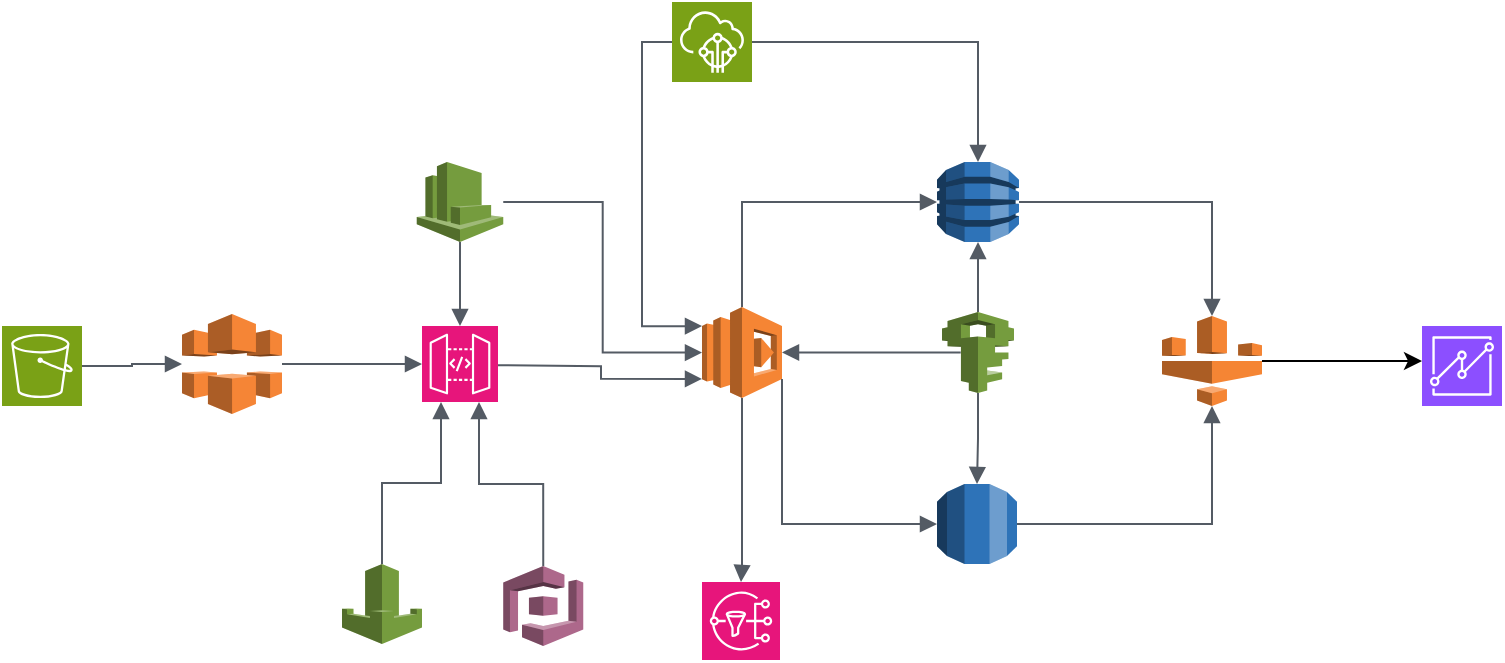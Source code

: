 <mxfile version="26.0.8">
  <diagram name="Page-1" id="uXDkPBCT3kz6zS12avih">
    <mxGraphModel dx="533" dy="494" grid="1" gridSize="10" guides="1" tooltips="1" connect="1" arrows="1" fold="1" page="1" pageScale="1" pageWidth="850" pageHeight="1100" math="0" shadow="0">
      <root>
        <mxCell id="0" />
        <mxCell id="1" parent="0" />
        <mxCell id="fxHwsIN__3KsOwAVJdF0-2" value="" style="outlineConnect=0;dashed=0;verticalLabelPosition=bottom;verticalAlign=top;align=center;html=1;shape=mxgraph.aws3.cloudfront;fillColor=#F58536;gradientColor=none;" vertex="1" parent="1">
          <mxGeometry x="140" y="276" width="50" height="50" as="geometry" />
        </mxCell>
        <mxCell id="fxHwsIN__3KsOwAVJdF0-66" style="edgeStyle=elbowEdgeStyle;rounded=0;orthogonalLoop=1;jettySize=auto;elbow=vertical;html=1;" edge="1" parent="1" source="fxHwsIN__3KsOwAVJdF0-5">
          <mxGeometry relative="1" as="geometry">
            <mxPoint x="260" y="300" as="targetPoint" />
          </mxGeometry>
        </mxCell>
        <mxCell id="fxHwsIN__3KsOwAVJdF0-5" value="" style="sketch=0;points=[[0,0,0],[0.25,0,0],[0.5,0,0],[0.75,0,0],[1,0,0],[0,1,0],[0.25,1,0],[0.5,1,0],[0.75,1,0],[1,1,0],[0,0.25,0],[0,0.5,0],[0,0.75,0],[1,0.25,0],[1,0.5,0],[1,0.75,0]];outlineConnect=0;fontColor=#232F3E;fillColor=#E7157B;strokeColor=#ffffff;dashed=0;verticalLabelPosition=bottom;verticalAlign=top;align=center;html=1;fontSize=12;fontStyle=0;aspect=fixed;shape=mxgraph.aws4.resourceIcon;resIcon=mxgraph.aws4.api_gateway;" vertex="1" parent="1">
          <mxGeometry x="260" y="282" width="38" height="38" as="geometry" />
        </mxCell>
        <mxCell id="fxHwsIN__3KsOwAVJdF0-7" value="" style="outlineConnect=0;dashed=0;verticalLabelPosition=bottom;verticalAlign=top;align=center;html=1;shape=mxgraph.aws3.lambda;fillColor=#F58534;gradientColor=none;" vertex="1" parent="1">
          <mxGeometry x="400" y="272.5" width="40" height="45.5" as="geometry" />
        </mxCell>
        <mxCell id="fxHwsIN__3KsOwAVJdF0-10" value="" style="edgeStyle=orthogonalEdgeStyle;html=1;endArrow=block;elbow=vertical;startArrow=none;endFill=1;strokeColor=#545B64;rounded=0;entryX=0;entryY=0.5;entryDx=0;entryDy=0;entryPerimeter=0;exitX=1;exitY=0.5;exitDx=0;exitDy=0;exitPerimeter=0;" edge="1" parent="1" source="fxHwsIN__3KsOwAVJdF0-1" target="fxHwsIN__3KsOwAVJdF0-2">
          <mxGeometry width="100" relative="1" as="geometry">
            <mxPoint x="50" y="299.5" as="sourcePoint" />
            <mxPoint x="100" y="299.5" as="targetPoint" />
            <Array as="points" />
          </mxGeometry>
        </mxCell>
        <mxCell id="fxHwsIN__3KsOwAVJdF0-13" value="" style="outlineConnect=0;dashed=0;verticalLabelPosition=bottom;verticalAlign=top;align=center;html=1;shape=mxgraph.aws3.waf;fillColor=#759C3E;gradientColor=none;" vertex="1" parent="1">
          <mxGeometry x="220" y="401" width="40" height="40" as="geometry" />
        </mxCell>
        <mxCell id="fxHwsIN__3KsOwAVJdF0-14" value="" style="outlineConnect=0;dashed=0;verticalLabelPosition=bottom;verticalAlign=top;align=center;html=1;shape=mxgraph.aws3.cognito;fillColor=#AD688B;gradientColor=none;" vertex="1" parent="1">
          <mxGeometry x="300.63" y="402" width="40" height="40" as="geometry" />
        </mxCell>
        <mxCell id="fxHwsIN__3KsOwAVJdF0-15" value="" style="edgeStyle=orthogonalEdgeStyle;html=1;endArrow=block;elbow=vertical;startArrow=none;endFill=1;strokeColor=#545B64;rounded=0;entryX=0.25;entryY=1;entryDx=0;entryDy=0;entryPerimeter=0;exitX=0.5;exitY=0;exitDx=0;exitDy=0;exitPerimeter=0;" edge="1" parent="1" source="fxHwsIN__3KsOwAVJdF0-13" target="fxHwsIN__3KsOwAVJdF0-5">
          <mxGeometry width="100" relative="1" as="geometry">
            <mxPoint x="180" y="360" as="sourcePoint" />
            <mxPoint x="220" y="340" as="targetPoint" />
          </mxGeometry>
        </mxCell>
        <mxCell id="fxHwsIN__3KsOwAVJdF0-19" value="" style="edgeStyle=orthogonalEdgeStyle;html=1;endArrow=block;elbow=vertical;startArrow=none;endFill=1;strokeColor=#545B64;rounded=0;exitX=1;exitY=0.79;exitDx=0;exitDy=0;exitPerimeter=0;entryX=0;entryY=0.5;entryDx=0;entryDy=0;entryPerimeter=0;" edge="1" parent="1" source="fxHwsIN__3KsOwAVJdF0-7" target="fxHwsIN__3KsOwAVJdF0-18">
          <mxGeometry width="100" relative="1" as="geometry">
            <mxPoint x="330" y="380.5" as="sourcePoint" />
            <mxPoint x="400" y="380.5" as="targetPoint" />
            <Array as="points">
              <mxPoint x="440" y="381" />
            </Array>
          </mxGeometry>
        </mxCell>
        <mxCell id="fxHwsIN__3KsOwAVJdF0-22" value="" style="edgeStyle=orthogonalEdgeStyle;html=1;endArrow=block;elbow=vertical;startArrow=none;endFill=1;strokeColor=#545B64;rounded=0;exitX=0.5;exitY=0;exitDx=0;exitDy=0;exitPerimeter=0;entryX=0;entryY=0.5;entryDx=0;entryDy=0;entryPerimeter=0;" edge="1" parent="1" source="fxHwsIN__3KsOwAVJdF0-7" target="fxHwsIN__3KsOwAVJdF0-9">
          <mxGeometry width="100" relative="1" as="geometry">
            <mxPoint x="350" y="219.5" as="sourcePoint" />
            <mxPoint x="400" y="219.5" as="targetPoint" />
            <Array as="points">
              <mxPoint x="420" y="220" />
            </Array>
          </mxGeometry>
        </mxCell>
        <mxCell id="fxHwsIN__3KsOwAVJdF0-28" value="" style="edgeStyle=orthogonalEdgeStyle;html=1;endArrow=block;elbow=vertical;startArrow=none;endFill=1;strokeColor=#545B64;rounded=0;entryX=0.5;entryY=0;entryDx=0;entryDy=0;entryPerimeter=0;" edge="1" parent="1" source="fxHwsIN__3KsOwAVJdF0-9" target="fxHwsIN__3KsOwAVJdF0-27">
          <mxGeometry width="100" relative="1" as="geometry">
            <mxPoint x="441" y="219.5" as="sourcePoint" />
            <mxPoint x="520" y="270" as="targetPoint" />
          </mxGeometry>
        </mxCell>
        <mxCell id="fxHwsIN__3KsOwAVJdF0-30" value="" style="edgeStyle=orthogonalEdgeStyle;html=1;endArrow=block;elbow=vertical;startArrow=none;endFill=1;strokeColor=#545B64;rounded=0;entryX=0.5;entryY=1;entryDx=0;entryDy=0;entryPerimeter=0;" edge="1" parent="1" source="fxHwsIN__3KsOwAVJdF0-18" target="fxHwsIN__3KsOwAVJdF0-27">
          <mxGeometry width="100" relative="1" as="geometry">
            <mxPoint x="441" y="380" as="sourcePoint" />
            <mxPoint x="520" y="431" as="targetPoint" />
          </mxGeometry>
        </mxCell>
        <mxCell id="fxHwsIN__3KsOwAVJdF0-33" style="edgeStyle=elbowEdgeStyle;rounded=0;orthogonalLoop=1;jettySize=auto;elbow=vertical;html=1;exitX=1;exitY=0.5;exitDx=0;exitDy=0;exitPerimeter=0;" edge="1" parent="1" source="fxHwsIN__3KsOwAVJdF0-27" target="fxHwsIN__3KsOwAVJdF0-31">
          <mxGeometry relative="1" as="geometry">
            <mxPoint x="640" y="300" as="sourcePoint" />
          </mxGeometry>
        </mxCell>
        <mxCell id="fxHwsIN__3KsOwAVJdF0-31" value="" style="sketch=0;points=[[0,0,0],[0.25,0,0],[0.5,0,0],[0.75,0,0],[1,0,0],[0,1,0],[0.25,1,0],[0.5,1,0],[0.75,1,0],[1,1,0],[0,0.25,0],[0,0.5,0],[0,0.75,0],[1,0.25,0],[1,0.5,0],[1,0.75,0]];outlineConnect=0;fontColor=#232F3E;fillColor=#8C4FFF;strokeColor=#ffffff;dashed=0;verticalLabelPosition=bottom;verticalAlign=top;align=center;html=1;fontSize=12;fontStyle=0;aspect=fixed;shape=mxgraph.aws4.resourceIcon;resIcon=mxgraph.aws4.quicksight;" vertex="1" parent="1">
          <mxGeometry x="760" y="282" width="40" height="40" as="geometry" />
        </mxCell>
        <mxCell id="fxHwsIN__3KsOwAVJdF0-35" value="" style="edgeStyle=orthogonalEdgeStyle;html=1;endArrow=block;elbow=vertical;startArrow=none;endFill=1;strokeColor=#545B64;rounded=0;entryX=0;entryY=0.5;entryDx=0;entryDy=0;entryPerimeter=0;" edge="1" parent="1" source="fxHwsIN__3KsOwAVJdF0-23" target="fxHwsIN__3KsOwAVJdF0-7">
          <mxGeometry width="100" relative="1" as="geometry">
            <mxPoint x="240" y="219.5" as="sourcePoint" />
            <mxPoint x="340" y="219.5" as="targetPoint" />
          </mxGeometry>
        </mxCell>
        <mxCell id="fxHwsIN__3KsOwAVJdF0-36" value="" style="sketch=0;points=[[0,0,0],[0.25,0,0],[0.5,0,0],[0.75,0,0],[1,0,0],[0,1,0],[0.25,1,0],[0.5,1,0],[0.75,1,0],[1,1,0],[0,0.25,0],[0,0.5,0],[0,0.75,0],[1,0.25,0],[1,0.5,0],[1,0.75,0]];outlineConnect=0;fontColor=#232F3E;fillColor=#E7157B;strokeColor=#ffffff;dashed=0;verticalLabelPosition=bottom;verticalAlign=top;align=center;html=1;fontSize=12;fontStyle=0;aspect=fixed;shape=mxgraph.aws4.resourceIcon;resIcon=mxgraph.aws4.sns;" vertex="1" parent="1">
          <mxGeometry x="400" y="410" width="39" height="39" as="geometry" />
        </mxCell>
        <mxCell id="fxHwsIN__3KsOwAVJdF0-37" value="" style="edgeStyle=orthogonalEdgeStyle;html=1;endArrow=block;elbow=vertical;startArrow=none;endFill=1;strokeColor=#545B64;rounded=0;exitX=0.5;exitY=1;exitDx=0;exitDy=0;exitPerimeter=0;entryX=0.5;entryY=0;entryDx=0;entryDy=0;entryPerimeter=0;" edge="1" parent="1" source="fxHwsIN__3KsOwAVJdF0-7" target="fxHwsIN__3KsOwAVJdF0-36">
          <mxGeometry width="100" relative="1" as="geometry">
            <mxPoint x="409.98" y="290" as="sourcePoint" />
            <mxPoint x="400" y="400" as="targetPoint" />
            <Array as="points">
              <mxPoint x="420" y="402" />
            </Array>
          </mxGeometry>
        </mxCell>
        <mxCell id="fxHwsIN__3KsOwAVJdF0-27" value="" style="outlineConnect=0;dashed=0;verticalLabelPosition=bottom;verticalAlign=top;align=center;html=1;shape=mxgraph.aws3.glue;fillColor=#F58534;gradientColor=none;" vertex="1" parent="1">
          <mxGeometry x="630" y="277" width="50" height="45" as="geometry" />
        </mxCell>
        <mxCell id="fxHwsIN__3KsOwAVJdF0-42" value="" style="outlineConnect=0;dashed=0;verticalLabelPosition=bottom;verticalAlign=top;align=center;html=1;shape=mxgraph.aws3.iam;fillColor=#759C3E;gradientColor=none;" vertex="1" parent="1">
          <mxGeometry x="520" y="275" width="36" height="40.5" as="geometry" />
        </mxCell>
        <mxCell id="fxHwsIN__3KsOwAVJdF0-43" value="" style="edgeStyle=orthogonalEdgeStyle;html=1;endArrow=block;elbow=vertical;startArrow=none;endFill=1;strokeColor=#545B64;rounded=0;exitX=0.26;exitY=0.5;exitDx=0;exitDy=0;exitPerimeter=0;entryX=1;entryY=0.5;entryDx=0;entryDy=0;entryPerimeter=0;" edge="1" parent="1" source="fxHwsIN__3KsOwAVJdF0-42" target="fxHwsIN__3KsOwAVJdF0-7">
          <mxGeometry width="100" relative="1" as="geometry">
            <mxPoint x="430" y="300" as="sourcePoint" />
            <mxPoint x="380" y="300" as="targetPoint" />
          </mxGeometry>
        </mxCell>
        <mxCell id="fxHwsIN__3KsOwAVJdF0-9" value="" style="outlineConnect=0;dashed=0;verticalLabelPosition=bottom;verticalAlign=top;align=center;html=1;shape=mxgraph.aws3.dynamo_db;fillColor=#2E73B8;gradientColor=none;" vertex="1" parent="1">
          <mxGeometry x="517.5" y="200" width="41" height="40" as="geometry" />
        </mxCell>
        <mxCell id="fxHwsIN__3KsOwAVJdF0-46" value="" style="edgeStyle=orthogonalEdgeStyle;html=1;endArrow=block;elbow=vertical;startArrow=none;endFill=1;strokeColor=#545B64;rounded=0;entryX=0.5;entryY=0;entryDx=0;entryDy=0;entryPerimeter=0;exitX=1;exitY=0.5;exitDx=0;exitDy=0;exitPerimeter=0;" edge="1" parent="1" source="fxHwsIN__3KsOwAVJdF0-53" target="fxHwsIN__3KsOwAVJdF0-9">
          <mxGeometry width="100" relative="1" as="geometry">
            <mxPoint x="361" y="139.47" as="sourcePoint" />
            <mxPoint x="461" y="139.47" as="targetPoint" />
          </mxGeometry>
        </mxCell>
        <mxCell id="fxHwsIN__3KsOwAVJdF0-48" value="" style="edgeStyle=orthogonalEdgeStyle;html=1;endArrow=block;elbow=vertical;startArrow=none;endFill=1;strokeColor=#545B64;rounded=0;exitX=0.5;exitY=1;exitDx=0;exitDy=0;exitPerimeter=0;entryX=0.5;entryY=0;entryDx=0;entryDy=0;entryPerimeter=0;" edge="1" parent="1" source="fxHwsIN__3KsOwAVJdF0-23" target="fxHwsIN__3KsOwAVJdF0-5">
          <mxGeometry width="100" relative="1" as="geometry">
            <mxPoint x="251.15" y="240" as="sourcePoint" />
            <mxPoint x="251.15" y="280" as="targetPoint" />
          </mxGeometry>
        </mxCell>
        <mxCell id="fxHwsIN__3KsOwAVJdF0-50" value="" style="edgeStyle=orthogonalEdgeStyle;html=1;endArrow=block;elbow=vertical;startArrow=none;endFill=1;strokeColor=#545B64;rounded=0;entryX=0.5;entryY=1;entryDx=0;entryDy=0;entryPerimeter=0;" edge="1" parent="1" source="fxHwsIN__3KsOwAVJdF0-42" target="fxHwsIN__3KsOwAVJdF0-9">
          <mxGeometry width="100" relative="1" as="geometry">
            <mxPoint x="443" y="270" as="sourcePoint" />
            <mxPoint x="443" y="240" as="targetPoint" />
          </mxGeometry>
        </mxCell>
        <mxCell id="fxHwsIN__3KsOwAVJdF0-18" value="" style="outlineConnect=0;dashed=0;verticalLabelPosition=bottom;verticalAlign=top;align=center;html=1;shape=mxgraph.aws3.rds;fillColor=#2E73B8;gradientColor=none;" vertex="1" parent="1">
          <mxGeometry x="517.5" y="361" width="40" height="40" as="geometry" />
        </mxCell>
        <mxCell id="fxHwsIN__3KsOwAVJdF0-52" value="" style="edgeStyle=orthogonalEdgeStyle;html=1;endArrow=block;elbow=vertical;startArrow=none;endFill=1;strokeColor=#545B64;rounded=0;entryX=0.5;entryY=0;entryDx=0;entryDy=0;entryPerimeter=0;exitX=0.5;exitY=1;exitDx=0;exitDy=0;exitPerimeter=0;" edge="1" parent="1" source="fxHwsIN__3KsOwAVJdF0-42" target="fxHwsIN__3KsOwAVJdF0-18">
          <mxGeometry width="100" relative="1" as="geometry">
            <mxPoint x="443" y="320" as="sourcePoint" />
            <mxPoint x="442.8" y="357" as="targetPoint" />
          </mxGeometry>
        </mxCell>
        <mxCell id="fxHwsIN__3KsOwAVJdF0-53" value="" style="sketch=0;points=[[0,0,0],[0.25,0,0],[0.5,0,0],[0.75,0,0],[1,0,0],[0,1,0],[0.25,1,0],[0.5,1,0],[0.75,1,0],[1,1,0],[0,0.25,0],[0,0.5,0],[0,0.75,0],[1,0.25,0],[1,0.5,0],[1,0.75,0]];outlineConnect=0;fontColor=#232F3E;fillColor=#7AA116;strokeColor=#ffffff;dashed=0;verticalLabelPosition=bottom;verticalAlign=top;align=center;html=1;fontSize=12;fontStyle=0;aspect=fixed;shape=mxgraph.aws4.resourceIcon;resIcon=mxgraph.aws4.iot_core;" vertex="1" parent="1">
          <mxGeometry x="385" y="120" width="40" height="40" as="geometry" />
        </mxCell>
        <mxCell id="fxHwsIN__3KsOwAVJdF0-56" value="" style="edgeStyle=orthogonalEdgeStyle;html=1;endArrow=block;elbow=vertical;startArrow=none;endFill=1;strokeColor=#545B64;rounded=0;entryX=0;entryY=0.21;entryDx=0;entryDy=0;entryPerimeter=0;exitX=0;exitY=0.5;exitDx=0;exitDy=0;exitPerimeter=0;" edge="1" parent="1" source="fxHwsIN__3KsOwAVJdF0-53" target="fxHwsIN__3KsOwAVJdF0-7">
          <mxGeometry width="100" relative="1" as="geometry">
            <mxPoint x="380" y="160" as="sourcePoint" />
            <mxPoint x="390" y="190" as="targetPoint" />
            <Array as="points">
              <mxPoint x="370" y="140" />
              <mxPoint x="370" y="282" />
            </Array>
          </mxGeometry>
        </mxCell>
        <mxCell id="fxHwsIN__3KsOwAVJdF0-23" value="" style="outlineConnect=0;dashed=0;verticalLabelPosition=bottom;verticalAlign=top;align=center;html=1;shape=mxgraph.aws3.cloudwatch;fillColor=#759C3E;gradientColor=none;" vertex="1" parent="1">
          <mxGeometry x="257.38" y="200" width="43.25" height="40" as="geometry" />
        </mxCell>
        <mxCell id="fxHwsIN__3KsOwAVJdF0-1" value="" style="sketch=0;points=[[0,0,0],[0.25,0,0],[0.5,0,0],[0.75,0,0],[1,0,0],[0,1,0],[0.25,1,0],[0.5,1,0],[0.75,1,0],[1,1,0],[0,0.25,0],[0,0.5,0],[0,0.75,0],[1,0.25,0],[1,0.5,0],[1,0.75,0]];outlineConnect=0;fontColor=#232F3E;fillColor=#7AA116;strokeColor=#ffffff;dashed=0;verticalLabelPosition=bottom;verticalAlign=top;align=center;html=1;fontSize=12;fontStyle=0;aspect=fixed;shape=mxgraph.aws4.resourceIcon;resIcon=mxgraph.aws4.s3;" vertex="1" parent="1">
          <mxGeometry x="50" y="282" width="40" height="40" as="geometry" />
        </mxCell>
        <mxCell id="fxHwsIN__3KsOwAVJdF0-61" value="" style="edgeStyle=orthogonalEdgeStyle;html=1;endArrow=block;elbow=vertical;startArrow=none;endFill=1;strokeColor=#545B64;rounded=0;entryX=0.75;entryY=1;entryDx=0;entryDy=0;entryPerimeter=0;exitX=0.5;exitY=0;exitDx=0;exitDy=0;exitPerimeter=0;" edge="1" parent="1" source="fxHwsIN__3KsOwAVJdF0-14" target="fxHwsIN__3KsOwAVJdF0-5">
          <mxGeometry width="100" relative="1" as="geometry">
            <mxPoint x="350" y="340" as="sourcePoint" />
            <mxPoint x="250" y="340" as="targetPoint" />
          </mxGeometry>
        </mxCell>
        <mxCell id="fxHwsIN__3KsOwAVJdF0-64" value="" style="edgeStyle=orthogonalEdgeStyle;html=1;endArrow=block;elbow=vertical;startArrow=none;endFill=1;strokeColor=#545B64;rounded=0;entryX=0;entryY=0.79;entryDx=0;entryDy=0;entryPerimeter=0;" edge="1" parent="1" target="fxHwsIN__3KsOwAVJdF0-7">
          <mxGeometry width="100" relative="1" as="geometry">
            <mxPoint x="298" y="301.62" as="sourcePoint" />
            <mxPoint x="398" y="301.62" as="targetPoint" />
          </mxGeometry>
        </mxCell>
        <mxCell id="fxHwsIN__3KsOwAVJdF0-65" value="" style="edgeStyle=orthogonalEdgeStyle;html=1;endArrow=block;elbow=vertical;startArrow=none;endFill=1;strokeColor=#545B64;rounded=0;exitX=1;exitY=0.5;exitDx=0;exitDy=0;exitPerimeter=0;entryX=0;entryY=0.5;entryDx=0;entryDy=0;entryPerimeter=0;" edge="1" parent="1" source="fxHwsIN__3KsOwAVJdF0-2" target="fxHwsIN__3KsOwAVJdF0-5">
          <mxGeometry width="100" relative="1" as="geometry">
            <mxPoint x="198" y="301.72" as="sourcePoint" />
            <mxPoint x="260" y="302" as="targetPoint" />
          </mxGeometry>
        </mxCell>
      </root>
    </mxGraphModel>
  </diagram>
</mxfile>
